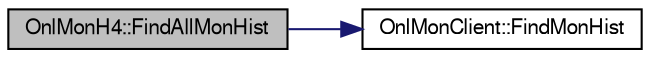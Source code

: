 digraph "OnlMonH4::FindAllMonHist"
{
  bgcolor="transparent";
  edge [fontname="FreeSans",fontsize="10",labelfontname="FreeSans",labelfontsize="10"];
  node [fontname="FreeSans",fontsize="10",shape=record];
  rankdir="LR";
  Node1 [label="OnlMonH4::FindAllMonHist",height=0.2,width=0.4,color="black", fillcolor="grey75", style="filled" fontcolor="black"];
  Node1 -> Node2 [color="midnightblue",fontsize="10",style="solid",fontname="FreeSans"];
  Node2 [label="OnlMonClient::FindMonHist",height=0.2,width=0.4,color="black",URL="$d9/d62/classOnlMonClient.html#a83c618d86bb40c3525485caef3325e8a"];
}
